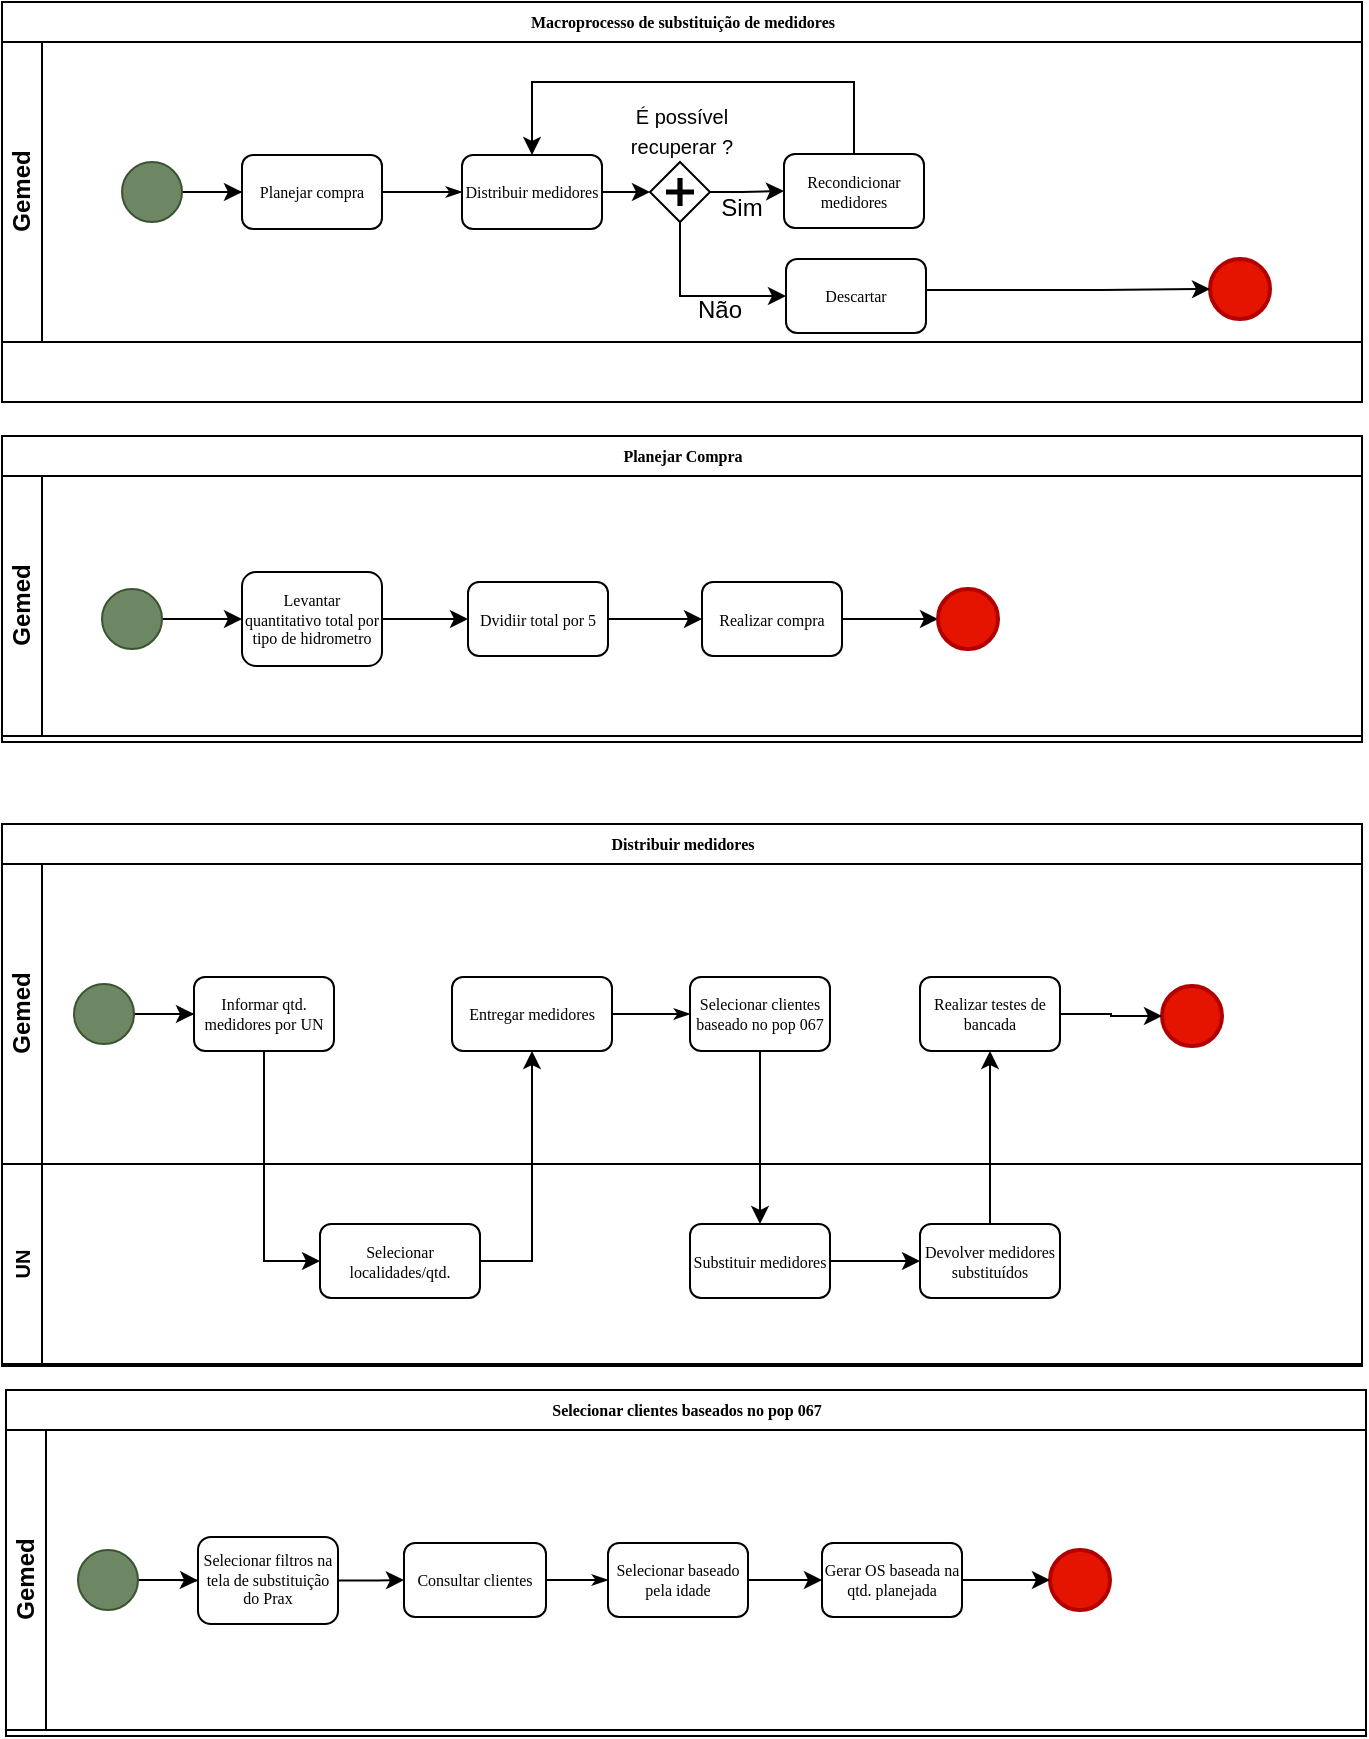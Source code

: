 <mxfile version="21.0.2" type="github" pages="3">
  <diagram name="AS IS" id="c7488fd3-1785-93aa-aadb-54a6760d102a">
    <mxGraphModel dx="956" dy="503" grid="1" gridSize="10" guides="1" tooltips="1" connect="1" arrows="1" fold="1" page="1" pageScale="1" pageWidth="1100" pageHeight="850" background="none" math="0" shadow="0">
      <root>
        <mxCell id="0" />
        <mxCell id="1" parent="0" />
        <mxCell id="2b4e8129b02d487f-1" value="Macroprocesso de substituição de medidores" style="swimlane;html=1;childLayout=stackLayout;horizontal=1;startSize=20;horizontalStack=0;rounded=0;shadow=0;labelBackgroundColor=none;strokeWidth=1;fontFamily=Verdana;fontSize=8;align=center;" parent="1" vertex="1">
          <mxGeometry x="180" y="70" width="680" height="200" as="geometry" />
        </mxCell>
        <mxCell id="2b4e8129b02d487f-2" value="Gemed" style="swimlane;html=1;startSize=20;horizontal=0;" parent="2b4e8129b02d487f-1" vertex="1">
          <mxGeometry y="20" width="680" height="150" as="geometry">
            <mxRectangle y="20" width="680" height="30" as="alternateBounds" />
          </mxGeometry>
        </mxCell>
        <mxCell id="2b4e8129b02d487f-18" style="edgeStyle=orthogonalEdgeStyle;rounded=0;html=1;labelBackgroundColor=none;startArrow=none;startFill=0;startSize=5;endArrow=classicThin;endFill=1;endSize=5;jettySize=auto;orthogonalLoop=1;strokeWidth=1;fontFamily=Verdana;fontSize=8" parent="2b4e8129b02d487f-2" source="2b4e8129b02d487f-5" target="2b4e8129b02d487f-6" edge="1">
          <mxGeometry relative="1" as="geometry" />
        </mxCell>
        <mxCell id="I3D60cO1Wd3O6cVHsPJO-1" value="" style="edgeStyle=orthogonalEdgeStyle;rounded=0;orthogonalLoop=1;jettySize=auto;html=1;" parent="2b4e8129b02d487f-2" source="2b4e8129b02d487f-5" target="2b4e8129b02d487f-6" edge="1">
          <mxGeometry relative="1" as="geometry" />
        </mxCell>
        <mxCell id="2b4e8129b02d487f-5" value="" style="ellipse;whiteSpace=wrap;html=1;rounded=0;shadow=0;labelBackgroundColor=none;strokeWidth=1;fontFamily=Verdana;fontSize=8;align=center;fillColor=#6d8764;fontColor=#ffffff;strokeColor=#3A5431;" parent="2b4e8129b02d487f-2" vertex="1">
          <mxGeometry x="60" y="60" width="30" height="30" as="geometry" />
        </mxCell>
        <mxCell id="2b4e8129b02d487f-6" value="Planejar compra" style="rounded=1;whiteSpace=wrap;html=1;shadow=0;labelBackgroundColor=none;strokeWidth=1;fontFamily=Verdana;fontSize=8;align=center;" parent="2b4e8129b02d487f-2" vertex="1">
          <mxGeometry x="120" y="56.5" width="70" height="37" as="geometry" />
        </mxCell>
        <mxCell id="I3D60cO1Wd3O6cVHsPJO-70" style="edgeStyle=orthogonalEdgeStyle;rounded=0;orthogonalLoop=1;jettySize=auto;html=1;entryX=0;entryY=0.5;entryDx=0;entryDy=0;fontSize=10;" parent="2b4e8129b02d487f-2" target="I3D60cO1Wd3O6cVHsPJO-5" edge="1">
          <mxGeometry relative="1" as="geometry">
            <mxPoint x="293.0" y="75" as="sourcePoint" />
            <mxPoint x="339" y="75" as="targetPoint" />
          </mxGeometry>
        </mxCell>
        <mxCell id="2b4e8129b02d487f-7" value="Distribuir medidores" style="rounded=1;whiteSpace=wrap;html=1;shadow=0;labelBackgroundColor=none;strokeWidth=1;fontFamily=Verdana;fontSize=8;align=center;" parent="2b4e8129b02d487f-2" vertex="1">
          <mxGeometry x="230" y="56.5" width="70" height="37" as="geometry" />
        </mxCell>
        <object label="" id="I3D60cO1Wd3O6cVHsPJO-12">
          <mxCell style="edgeStyle=orthogonalEdgeStyle;rounded=0;orthogonalLoop=1;jettySize=auto;html=1;entryX=0;entryY=0.5;entryDx=0;entryDy=0;exitX=1;exitY=0.5;exitDx=0;exitDy=0;" parent="2b4e8129b02d487f-2" source="I3D60cO1Wd3O6cVHsPJO-5" target="I3D60cO1Wd3O6cVHsPJO-4" edge="1">
            <mxGeometry relative="1" as="geometry">
              <mxPoint x="429.0" y="60" as="sourcePoint" />
              <mxPoint x="363.62" y="56.5" as="targetPoint" />
              <Array as="points">
                <mxPoint x="370" y="75" />
              </Array>
            </mxGeometry>
          </mxCell>
        </object>
        <mxCell id="2b4e8129b02d487f-11" value="" style="ellipse;whiteSpace=wrap;html=1;rounded=0;shadow=0;labelBackgroundColor=none;strokeWidth=2;fontFamily=Verdana;fontSize=8;align=center;fillColor=#e51400;fontColor=#ffffff;strokeColor=#B20000;" parent="2b4e8129b02d487f-2" vertex="1">
          <mxGeometry x="604" y="108.5" width="30" height="30" as="geometry" />
        </mxCell>
        <mxCell id="2b4e8129b02d487f-24" style="edgeStyle=orthogonalEdgeStyle;rounded=0;html=1;labelBackgroundColor=none;startArrow=none;startFill=0;startSize=5;endArrow=classicThin;endFill=1;endSize=5;jettySize=auto;orthogonalLoop=1;strokeWidth=1;fontFamily=Verdana;fontSize=8;entryX=0;entryY=0.5;entryDx=0;entryDy=0;" parent="2b4e8129b02d487f-2" source="2b4e8129b02d487f-6" target="2b4e8129b02d487f-7" edge="1">
          <mxGeometry relative="1" as="geometry" />
        </mxCell>
        <mxCell id="I3D60cO1Wd3O6cVHsPJO-72" style="edgeStyle=orthogonalEdgeStyle;rounded=0;orthogonalLoop=1;jettySize=auto;html=1;entryX=0.5;entryY=0;entryDx=0;entryDy=0;fontSize=10;exitX=0.5;exitY=0;exitDx=0;exitDy=0;" parent="2b4e8129b02d487f-2" source="I3D60cO1Wd3O6cVHsPJO-4" target="2b4e8129b02d487f-7" edge="1">
          <mxGeometry relative="1" as="geometry">
            <Array as="points">
              <mxPoint x="426" y="20" />
              <mxPoint x="265" y="20" />
            </Array>
          </mxGeometry>
        </mxCell>
        <mxCell id="I3D60cO1Wd3O6cVHsPJO-4" value="Recondicionar medidores" style="rounded=1;whiteSpace=wrap;html=1;shadow=0;labelBackgroundColor=none;strokeWidth=1;fontFamily=Verdana;fontSize=8;align=center;" parent="2b4e8129b02d487f-2" vertex="1">
          <mxGeometry x="391" y="56" width="70" height="37" as="geometry" />
        </mxCell>
        <mxCell id="I3D60cO1Wd3O6cVHsPJO-5" value="" style="shape=mxgraph.bpmn.shape;html=1;verticalLabelPosition=bottom;labelBackgroundColor=#ffffff;verticalAlign=top;perimeter=rhombusPerimeter;background=gateway;outline=none;symbol=parallelGw;rounded=1;shadow=0;strokeWidth=1;fontFamily=Verdana;fontSize=8;align=center;" parent="2b4e8129b02d487f-2" vertex="1">
          <mxGeometry x="324" y="60" width="30" height="30" as="geometry" />
        </mxCell>
        <mxCell id="I3D60cO1Wd3O6cVHsPJO-13" value="Sim" style="text;html=1;strokeColor=none;fillColor=none;align=center;verticalAlign=middle;whiteSpace=wrap;rounded=0;" parent="2b4e8129b02d487f-2" vertex="1">
          <mxGeometry x="340" y="73" width="60" height="20" as="geometry" />
        </mxCell>
        <mxCell id="I3D60cO1Wd3O6cVHsPJO-15" value="&lt;font style=&quot;font-size: 10px;&quot;&gt;É possível recuperar ?&lt;/font&gt;" style="text;html=1;strokeColor=none;fillColor=none;align=center;verticalAlign=middle;whiteSpace=wrap;rounded=0;imageAlign=center;" parent="2b4e8129b02d487f-2" vertex="1">
          <mxGeometry x="300" y="29" width="80" height="29" as="geometry" />
        </mxCell>
        <mxCell id="I3D60cO1Wd3O6cVHsPJO-14" value="Não" style="text;html=1;strokeColor=none;fillColor=none;align=center;verticalAlign=middle;whiteSpace=wrap;rounded=0;" parent="2b4e8129b02d487f-2" vertex="1">
          <mxGeometry x="329" y="124" width="60" height="20" as="geometry" />
        </mxCell>
        <mxCell id="I3D60cO1Wd3O6cVHsPJO-11" style="edgeStyle=orthogonalEdgeStyle;rounded=0;orthogonalLoop=1;jettySize=auto;html=1;exitX=1;exitY=0.5;exitDx=0;exitDy=0;entryX=0;entryY=0.5;entryDx=0;entryDy=0;" parent="1" source="I3D60cO1Wd3O6cVHsPJO-6" target="2b4e8129b02d487f-11" edge="1">
          <mxGeometry relative="1" as="geometry">
            <mxPoint x="721" y="212.034" as="sourcePoint" />
            <mxPoint x="740" y="217" as="targetPoint" />
            <Array as="points">
              <mxPoint x="642" y="214" />
              <mxPoint x="730" y="214" />
            </Array>
          </mxGeometry>
        </mxCell>
        <mxCell id="I3D60cO1Wd3O6cVHsPJO-6" value="Descartar" style="rounded=1;whiteSpace=wrap;html=1;shadow=0;labelBackgroundColor=none;strokeWidth=1;fontFamily=Verdana;fontSize=8;align=center;" parent="1" vertex="1">
          <mxGeometry x="572" y="198.5" width="70" height="37" as="geometry" />
        </mxCell>
        <mxCell id="I3D60cO1Wd3O6cVHsPJO-10" style="edgeStyle=orthogonalEdgeStyle;rounded=0;orthogonalLoop=1;jettySize=auto;html=1;exitX=0.5;exitY=1;exitDx=0;exitDy=0;entryX=0;entryY=0.5;entryDx=0;entryDy=0;" parent="1" source="I3D60cO1Wd3O6cVHsPJO-5" target="I3D60cO1Wd3O6cVHsPJO-6" edge="1">
          <mxGeometry relative="1" as="geometry">
            <mxPoint x="670" y="165" as="targetPoint" />
            <Array as="points">
              <mxPoint x="519" y="217" />
            </Array>
          </mxGeometry>
        </mxCell>
        <mxCell id="I3D60cO1Wd3O6cVHsPJO-16" value="Planejar Compra" style="swimlane;html=1;childLayout=stackLayout;horizontal=1;startSize=20;horizontalStack=0;rounded=0;shadow=0;labelBackgroundColor=none;strokeWidth=1;fontFamily=Verdana;fontSize=8;align=center;" parent="1" vertex="1">
          <mxGeometry x="180" y="287" width="680" height="153" as="geometry">
            <mxRectangle x="180" y="287" width="120" height="20" as="alternateBounds" />
          </mxGeometry>
        </mxCell>
        <mxCell id="I3D60cO1Wd3O6cVHsPJO-17" value="Gemed" style="swimlane;html=1;startSize=20;horizontal=0;" parent="I3D60cO1Wd3O6cVHsPJO-16" vertex="1">
          <mxGeometry y="20" width="680" height="130" as="geometry">
            <mxRectangle y="20" width="680" height="30" as="alternateBounds" />
          </mxGeometry>
        </mxCell>
        <mxCell id="vjkhycGocfXqffDEfwFu-1" value="Levantar quantitativo total por tipo de hidrometro" style="rounded=1;whiteSpace=wrap;html=1;shadow=0;labelBackgroundColor=none;strokeWidth=1;fontFamily=Verdana;fontSize=8;align=center;" parent="I3D60cO1Wd3O6cVHsPJO-17" vertex="1">
          <mxGeometry x="120" y="48" width="70" height="47" as="geometry" />
        </mxCell>
        <mxCell id="vjkhycGocfXqffDEfwFu-26" style="edgeStyle=orthogonalEdgeStyle;rounded=0;orthogonalLoop=1;jettySize=auto;html=1;entryX=0;entryY=0.5;entryDx=0;entryDy=0;" parent="I3D60cO1Wd3O6cVHsPJO-17" source="I3D60cO1Wd3O6cVHsPJO-32" target="vjkhycGocfXqffDEfwFu-25" edge="1">
          <mxGeometry relative="1" as="geometry" />
        </mxCell>
        <mxCell id="I3D60cO1Wd3O6cVHsPJO-32" value="Realizar compra" style="rounded=1;whiteSpace=wrap;html=1;shadow=0;labelBackgroundColor=none;strokeWidth=1;fontFamily=Verdana;fontSize=8;align=center;" parent="I3D60cO1Wd3O6cVHsPJO-17" vertex="1">
          <mxGeometry x="350" y="53" width="70" height="37" as="geometry" />
        </mxCell>
        <mxCell id="vjkhycGocfXqffDEfwFu-25" value="" style="ellipse;whiteSpace=wrap;html=1;rounded=0;shadow=0;labelBackgroundColor=none;strokeWidth=2;fontFamily=Verdana;fontSize=8;align=center;fillColor=#e51400;fontColor=#ffffff;strokeColor=#B20000;" parent="I3D60cO1Wd3O6cVHsPJO-17" vertex="1">
          <mxGeometry x="468" y="56.5" width="30" height="30" as="geometry" />
        </mxCell>
        <mxCell id="vjkhycGocfXqffDEfwFu-30" value="" style="edgeStyle=orthogonalEdgeStyle;rounded=0;orthogonalLoop=1;jettySize=auto;html=1;" parent="I3D60cO1Wd3O6cVHsPJO-17" source="vjkhycGocfXqffDEfwFu-28" target="vjkhycGocfXqffDEfwFu-1" edge="1">
          <mxGeometry relative="1" as="geometry" />
        </mxCell>
        <mxCell id="vjkhycGocfXqffDEfwFu-28" value="" style="ellipse;whiteSpace=wrap;html=1;rounded=0;shadow=0;labelBackgroundColor=none;strokeWidth=1;fontFamily=Verdana;fontSize=8;align=center;fillColor=#6d8764;fontColor=#ffffff;strokeColor=#3A5431;" parent="I3D60cO1Wd3O6cVHsPJO-17" vertex="1">
          <mxGeometry x="50" y="56.5" width="30" height="30" as="geometry" />
        </mxCell>
        <mxCell id="I3D60cO1Wd3O6cVHsPJO-36" value="Distribuir medidores" style="swimlane;html=1;childLayout=stackLayout;horizontal=1;startSize=20;horizontalStack=0;rounded=0;shadow=0;labelBackgroundColor=none;strokeWidth=1;fontFamily=Verdana;fontSize=8;align=center;" parent="1" vertex="1">
          <mxGeometry x="180" y="481" width="680" height="271" as="geometry" />
        </mxCell>
        <mxCell id="I3D60cO1Wd3O6cVHsPJO-37" value="Gemed" style="swimlane;html=1;startSize=20;horizontal=0;" parent="I3D60cO1Wd3O6cVHsPJO-36" vertex="1">
          <mxGeometry y="20" width="680" height="150" as="geometry">
            <mxRectangle y="20" width="680" height="30" as="alternateBounds" />
          </mxGeometry>
        </mxCell>
        <mxCell id="I3D60cO1Wd3O6cVHsPJO-38" style="edgeStyle=orthogonalEdgeStyle;rounded=0;html=1;labelBackgroundColor=none;startArrow=none;startFill=0;startSize=5;endArrow=classicThin;endFill=1;endSize=5;jettySize=auto;orthogonalLoop=1;strokeWidth=1;fontFamily=Verdana;fontSize=8" parent="I3D60cO1Wd3O6cVHsPJO-37" source="I3D60cO1Wd3O6cVHsPJO-40" target="I3D60cO1Wd3O6cVHsPJO-41" edge="1">
          <mxGeometry relative="1" as="geometry" />
        </mxCell>
        <mxCell id="I3D60cO1Wd3O6cVHsPJO-39" value="" style="edgeStyle=orthogonalEdgeStyle;rounded=0;orthogonalLoop=1;jettySize=auto;html=1;" parent="I3D60cO1Wd3O6cVHsPJO-37" source="I3D60cO1Wd3O6cVHsPJO-40" target="I3D60cO1Wd3O6cVHsPJO-41" edge="1">
          <mxGeometry relative="1" as="geometry" />
        </mxCell>
        <mxCell id="I3D60cO1Wd3O6cVHsPJO-40" value="" style="ellipse;whiteSpace=wrap;html=1;rounded=0;shadow=0;labelBackgroundColor=none;strokeWidth=1;fontFamily=Verdana;fontSize=8;align=center;fillColor=#6d8764;fontColor=#ffffff;strokeColor=#3A5431;" parent="I3D60cO1Wd3O6cVHsPJO-37" vertex="1">
          <mxGeometry x="36" y="60" width="30" height="30" as="geometry" />
        </mxCell>
        <mxCell id="I3D60cO1Wd3O6cVHsPJO-41" value="Informar qtd. medidores por UN" style="rounded=1;whiteSpace=wrap;html=1;shadow=0;labelBackgroundColor=none;strokeWidth=1;fontFamily=Verdana;fontSize=8;align=center;" parent="I3D60cO1Wd3O6cVHsPJO-37" vertex="1">
          <mxGeometry x="96" y="56.5" width="70" height="37" as="geometry" />
        </mxCell>
        <mxCell id="I3D60cO1Wd3O6cVHsPJO-42" value="Entregar medidores" style="rounded=1;whiteSpace=wrap;html=1;shadow=0;labelBackgroundColor=none;strokeWidth=1;fontFamily=Verdana;fontSize=8;align=center;" parent="I3D60cO1Wd3O6cVHsPJO-37" vertex="1">
          <mxGeometry x="225" y="56.5" width="80" height="37" as="geometry" />
        </mxCell>
        <mxCell id="I3D60cO1Wd3O6cVHsPJO-44" value="" style="ellipse;whiteSpace=wrap;html=1;rounded=0;shadow=0;labelBackgroundColor=none;strokeWidth=2;fontFamily=Verdana;fontSize=8;align=center;fillColor=#e51400;fontColor=#ffffff;strokeColor=#B20000;" parent="I3D60cO1Wd3O6cVHsPJO-37" vertex="1">
          <mxGeometry x="580" y="61" width="30" height="30" as="geometry" />
        </mxCell>
        <mxCell id="I3D60cO1Wd3O6cVHsPJO-46" style="edgeStyle=orthogonalEdgeStyle;rounded=0;html=1;labelBackgroundColor=none;startArrow=none;startFill=0;startSize=5;endArrow=classicThin;endFill=1;endSize=5;jettySize=auto;orthogonalLoop=1;strokeWidth=1;fontFamily=Verdana;fontSize=8" parent="I3D60cO1Wd3O6cVHsPJO-37" source="I3D60cO1Wd3O6cVHsPJO-42" target="I3D60cO1Wd3O6cVHsPJO-48" edge="1">
          <mxGeometry relative="1" as="geometry">
            <mxPoint x="320" y="70" as="targetPoint" />
          </mxGeometry>
        </mxCell>
        <mxCell id="I3D60cO1Wd3O6cVHsPJO-48" value="Selecionar clientes baseado no pop 067" style="rounded=1;whiteSpace=wrap;html=1;shadow=0;labelBackgroundColor=none;strokeWidth=1;fontFamily=Verdana;fontSize=8;align=center;" parent="I3D60cO1Wd3O6cVHsPJO-37" vertex="1">
          <mxGeometry x="344" y="56.5" width="70" height="37" as="geometry" />
        </mxCell>
        <mxCell id="I3D60cO1Wd3O6cVHsPJO-73" style="edgeStyle=orthogonalEdgeStyle;rounded=0;orthogonalLoop=1;jettySize=auto;html=1;fontSize=10;entryX=0;entryY=0.5;entryDx=0;entryDy=0;" parent="I3D60cO1Wd3O6cVHsPJO-37" source="I3D60cO1Wd3O6cVHsPJO-68" target="I3D60cO1Wd3O6cVHsPJO-44" edge="1">
          <mxGeometry relative="1" as="geometry">
            <mxPoint x="600" y="77" as="targetPoint" />
          </mxGeometry>
        </mxCell>
        <mxCell id="I3D60cO1Wd3O6cVHsPJO-68" value="Realizar testes de bancada" style="rounded=1;whiteSpace=wrap;html=1;shadow=0;labelBackgroundColor=none;strokeWidth=1;fontFamily=Verdana;fontSize=8;align=center;" parent="I3D60cO1Wd3O6cVHsPJO-37" vertex="1">
          <mxGeometry x="459" y="56.5" width="70" height="37" as="geometry" />
        </mxCell>
        <mxCell id="I3D60cO1Wd3O6cVHsPJO-60" value="UN" style="swimlane;horizontal=0;whiteSpace=wrap;html=1;fontSize=10;startSize=20;" parent="I3D60cO1Wd3O6cVHsPJO-36" vertex="1">
          <mxGeometry y="170" width="680" height="100" as="geometry" />
        </mxCell>
        <mxCell id="I3D60cO1Wd3O6cVHsPJO-56" value="Selecionar localidades/qtd." style="rounded=1;whiteSpace=wrap;html=1;shadow=0;labelBackgroundColor=none;strokeWidth=1;fontFamily=Verdana;fontSize=8;align=center;" parent="I3D60cO1Wd3O6cVHsPJO-60" vertex="1">
          <mxGeometry x="159" y="30" width="80" height="37" as="geometry" />
        </mxCell>
        <mxCell id="I3D60cO1Wd3O6cVHsPJO-52" value="Substituir medidores" style="rounded=1;whiteSpace=wrap;html=1;shadow=0;labelBackgroundColor=none;strokeWidth=1;fontFamily=Verdana;fontSize=8;align=center;" parent="I3D60cO1Wd3O6cVHsPJO-60" vertex="1">
          <mxGeometry x="344" y="30" width="70" height="37" as="geometry" />
        </mxCell>
        <mxCell id="I3D60cO1Wd3O6cVHsPJO-58" style="edgeStyle=orthogonalEdgeStyle;rounded=0;orthogonalLoop=1;jettySize=auto;html=1;entryX=0;entryY=0.5;entryDx=0;entryDy=0;fontSize=10;exitX=0.5;exitY=1;exitDx=0;exitDy=0;" parent="I3D60cO1Wd3O6cVHsPJO-36" source="I3D60cO1Wd3O6cVHsPJO-41" target="I3D60cO1Wd3O6cVHsPJO-56" edge="1">
          <mxGeometry relative="1" as="geometry" />
        </mxCell>
        <mxCell id="I3D60cO1Wd3O6cVHsPJO-61" style="edgeStyle=orthogonalEdgeStyle;rounded=0;orthogonalLoop=1;jettySize=auto;html=1;entryX=0.5;entryY=1;entryDx=0;entryDy=0;fontSize=10;exitX=1;exitY=0.5;exitDx=0;exitDy=0;" parent="I3D60cO1Wd3O6cVHsPJO-36" source="I3D60cO1Wd3O6cVHsPJO-56" target="I3D60cO1Wd3O6cVHsPJO-42" edge="1">
          <mxGeometry relative="1" as="geometry" />
        </mxCell>
        <mxCell id="I3D60cO1Wd3O6cVHsPJO-47" style="edgeStyle=orthogonalEdgeStyle;rounded=0;orthogonalLoop=1;jettySize=auto;html=1;entryX=0.5;entryY=0;entryDx=0;entryDy=0;" parent="I3D60cO1Wd3O6cVHsPJO-36" source="I3D60cO1Wd3O6cVHsPJO-48" target="I3D60cO1Wd3O6cVHsPJO-52" edge="1">
          <mxGeometry relative="1" as="geometry">
            <mxPoint x="385" y="200" as="targetPoint" />
          </mxGeometry>
        </mxCell>
        <mxCell id="I3D60cO1Wd3O6cVHsPJO-69" style="edgeStyle=orthogonalEdgeStyle;rounded=0;orthogonalLoop=1;jettySize=auto;html=1;entryX=0.5;entryY=1;entryDx=0;entryDy=0;fontSize=10;exitX=0.5;exitY=0;exitDx=0;exitDy=0;" parent="1" source="I3D60cO1Wd3O6cVHsPJO-62" target="I3D60cO1Wd3O6cVHsPJO-68" edge="1">
          <mxGeometry relative="1" as="geometry">
            <mxPoint x="662.034" y="682" as="sourcePoint" />
            <mxPoint x="672" y="595.5" as="targetPoint" />
          </mxGeometry>
        </mxCell>
        <mxCell id="I3D60cO1Wd3O6cVHsPJO-62" value="Devolver medidores substituídos" style="rounded=1;whiteSpace=wrap;html=1;shadow=0;labelBackgroundColor=none;strokeWidth=1;fontFamily=Verdana;fontSize=8;align=center;" parent="1" vertex="1">
          <mxGeometry x="639" y="681" width="70" height="37" as="geometry" />
        </mxCell>
        <mxCell id="I3D60cO1Wd3O6cVHsPJO-67" style="edgeStyle=orthogonalEdgeStyle;rounded=0;orthogonalLoop=1;jettySize=auto;html=1;exitX=1;exitY=0.5;exitDx=0;exitDy=0;entryX=0;entryY=0.5;entryDx=0;entryDy=0;fontSize=10;" parent="1" source="I3D60cO1Wd3O6cVHsPJO-52" target="I3D60cO1Wd3O6cVHsPJO-62" edge="1">
          <mxGeometry relative="1" as="geometry" />
        </mxCell>
        <mxCell id="I3D60cO1Wd3O6cVHsPJO-74" value="Selecionar clientes baseados no pop 067" style="swimlane;html=1;childLayout=stackLayout;horizontal=1;startSize=20;horizontalStack=0;rounded=0;shadow=0;labelBackgroundColor=none;strokeWidth=1;fontFamily=Verdana;fontSize=8;align=center;" parent="1" vertex="1">
          <mxGeometry x="182" y="764" width="680" height="173" as="geometry" />
        </mxCell>
        <mxCell id="I3D60cO1Wd3O6cVHsPJO-75" value="Gemed" style="swimlane;html=1;startSize=20;horizontal=0;" parent="I3D60cO1Wd3O6cVHsPJO-74" vertex="1">
          <mxGeometry y="20" width="680" height="150" as="geometry">
            <mxRectangle y="20" width="680" height="30" as="alternateBounds" />
          </mxGeometry>
        </mxCell>
        <mxCell id="I3D60cO1Wd3O6cVHsPJO-76" style="edgeStyle=orthogonalEdgeStyle;rounded=0;html=1;labelBackgroundColor=none;startArrow=none;startFill=0;startSize=5;endArrow=classicThin;endFill=1;endSize=5;jettySize=auto;orthogonalLoop=1;strokeWidth=1;fontFamily=Verdana;fontSize=8" parent="I3D60cO1Wd3O6cVHsPJO-75" source="I3D60cO1Wd3O6cVHsPJO-78" target="I3D60cO1Wd3O6cVHsPJO-79" edge="1">
          <mxGeometry relative="1" as="geometry" />
        </mxCell>
        <mxCell id="I3D60cO1Wd3O6cVHsPJO-77" value="" style="edgeStyle=orthogonalEdgeStyle;rounded=0;orthogonalLoop=1;jettySize=auto;html=1;" parent="I3D60cO1Wd3O6cVHsPJO-75" source="I3D60cO1Wd3O6cVHsPJO-78" target="I3D60cO1Wd3O6cVHsPJO-79" edge="1">
          <mxGeometry relative="1" as="geometry" />
        </mxCell>
        <mxCell id="I3D60cO1Wd3O6cVHsPJO-78" value="" style="ellipse;whiteSpace=wrap;html=1;rounded=0;shadow=0;labelBackgroundColor=none;strokeWidth=1;fontFamily=Verdana;fontSize=8;align=center;fillColor=#6d8764;fontColor=#ffffff;strokeColor=#3A5431;" parent="I3D60cO1Wd3O6cVHsPJO-75" vertex="1">
          <mxGeometry x="36" y="60" width="30" height="30" as="geometry" />
        </mxCell>
        <mxCell id="vjkhycGocfXqffDEfwFu-34" value="" style="edgeStyle=orthogonalEdgeStyle;rounded=0;orthogonalLoop=1;jettySize=auto;html=1;" parent="I3D60cO1Wd3O6cVHsPJO-75" source="I3D60cO1Wd3O6cVHsPJO-79" target="I3D60cO1Wd3O6cVHsPJO-80" edge="1">
          <mxGeometry relative="1" as="geometry" />
        </mxCell>
        <mxCell id="I3D60cO1Wd3O6cVHsPJO-79" value="Selecionar filtros na tela de substituição do Prax" style="rounded=1;whiteSpace=wrap;html=1;shadow=0;labelBackgroundColor=none;strokeWidth=1;fontFamily=Verdana;fontSize=8;align=center;" parent="I3D60cO1Wd3O6cVHsPJO-75" vertex="1">
          <mxGeometry x="96" y="53.5" width="70" height="43.5" as="geometry" />
        </mxCell>
        <mxCell id="I3D60cO1Wd3O6cVHsPJO-80" value="Consultar clientes " style="rounded=1;whiteSpace=wrap;html=1;shadow=0;labelBackgroundColor=none;strokeWidth=1;fontFamily=Verdana;fontSize=8;align=center;" parent="I3D60cO1Wd3O6cVHsPJO-75" vertex="1">
          <mxGeometry x="199" y="56.5" width="71" height="37" as="geometry" />
        </mxCell>
        <mxCell id="I3D60cO1Wd3O6cVHsPJO-81" value="" style="ellipse;whiteSpace=wrap;html=1;rounded=0;shadow=0;labelBackgroundColor=none;strokeWidth=2;fontFamily=Verdana;fontSize=8;align=center;fillColor=#e51400;fontColor=#ffffff;strokeColor=#B20000;" parent="I3D60cO1Wd3O6cVHsPJO-75" vertex="1">
          <mxGeometry x="522" y="60" width="30" height="30" as="geometry" />
        </mxCell>
        <mxCell id="I3D60cO1Wd3O6cVHsPJO-82" style="edgeStyle=orthogonalEdgeStyle;rounded=0;html=1;labelBackgroundColor=none;startArrow=none;startFill=0;startSize=5;endArrow=classicThin;endFill=1;endSize=5;jettySize=auto;orthogonalLoop=1;strokeWidth=1;fontFamily=Verdana;fontSize=8" parent="I3D60cO1Wd3O6cVHsPJO-75" source="I3D60cO1Wd3O6cVHsPJO-80" target="I3D60cO1Wd3O6cVHsPJO-83" edge="1">
          <mxGeometry relative="1" as="geometry">
            <mxPoint x="320" y="70" as="targetPoint" />
          </mxGeometry>
        </mxCell>
        <mxCell id="I3D60cO1Wd3O6cVHsPJO-95" style="edgeStyle=orthogonalEdgeStyle;rounded=0;orthogonalLoop=1;jettySize=auto;html=1;fontSize=10;" parent="I3D60cO1Wd3O6cVHsPJO-75" source="I3D60cO1Wd3O6cVHsPJO-83" target="I3D60cO1Wd3O6cVHsPJO-85" edge="1">
          <mxGeometry relative="1" as="geometry" />
        </mxCell>
        <mxCell id="I3D60cO1Wd3O6cVHsPJO-83" value="Selecionar baseado pela idade" style="rounded=1;whiteSpace=wrap;html=1;shadow=0;labelBackgroundColor=none;strokeWidth=1;fontFamily=Verdana;fontSize=8;align=center;" parent="I3D60cO1Wd3O6cVHsPJO-75" vertex="1">
          <mxGeometry x="301" y="56.5" width="70" height="37" as="geometry" />
        </mxCell>
        <mxCell id="I3D60cO1Wd3O6cVHsPJO-84" style="edgeStyle=orthogonalEdgeStyle;rounded=0;orthogonalLoop=1;jettySize=auto;html=1;fontSize=10;entryX=0;entryY=0.5;entryDx=0;entryDy=0;" parent="I3D60cO1Wd3O6cVHsPJO-75" source="I3D60cO1Wd3O6cVHsPJO-85" target="I3D60cO1Wd3O6cVHsPJO-81" edge="1">
          <mxGeometry relative="1" as="geometry">
            <mxPoint x="600" y="77" as="targetPoint" />
          </mxGeometry>
        </mxCell>
        <mxCell id="I3D60cO1Wd3O6cVHsPJO-85" value="Gerar OS baseada na qtd. planejada" style="rounded=1;whiteSpace=wrap;html=1;shadow=0;labelBackgroundColor=none;strokeWidth=1;fontFamily=Verdana;fontSize=8;align=center;" parent="I3D60cO1Wd3O6cVHsPJO-75" vertex="1">
          <mxGeometry x="408" y="56.5" width="70" height="37" as="geometry" />
        </mxCell>
        <mxCell id="vjkhycGocfXqffDEfwFu-33" value="" style="edgeStyle=orthogonalEdgeStyle;rounded=0;orthogonalLoop=1;jettySize=auto;html=1;" parent="1" source="vjkhycGocfXqffDEfwFu-19" target="I3D60cO1Wd3O6cVHsPJO-32" edge="1">
          <mxGeometry relative="1" as="geometry" />
        </mxCell>
        <mxCell id="vjkhycGocfXqffDEfwFu-19" value="Dvidiir total por 5" style="rounded=1;whiteSpace=wrap;html=1;shadow=0;labelBackgroundColor=none;strokeWidth=1;fontFamily=Verdana;fontSize=8;align=center;" parent="1" vertex="1">
          <mxGeometry x="413" y="360" width="70" height="37" as="geometry" />
        </mxCell>
        <mxCell id="vjkhycGocfXqffDEfwFu-23" style="edgeStyle=orthogonalEdgeStyle;rounded=0;orthogonalLoop=1;jettySize=auto;html=1;" parent="1" source="vjkhycGocfXqffDEfwFu-1" target="vjkhycGocfXqffDEfwFu-19" edge="1">
          <mxGeometry relative="1" as="geometry" />
        </mxCell>
      </root>
    </mxGraphModel>
  </diagram>
  <diagram id="IhILbxjatICdThepEMBQ" name="Variaveis">
    <mxGraphModel dx="1434" dy="754" grid="1" gridSize="10" guides="1" tooltips="1" connect="1" arrows="1" fold="1" page="1" pageScale="1" pageWidth="827" pageHeight="1169" math="0" shadow="0">
      <root>
        <mxCell id="0" />
        <mxCell id="1" parent="0" />
        <mxCell id="FDosXykALLRxF3Eo5EBW-10" style="edgeStyle=orthogonalEdgeStyle;rounded=0;orthogonalLoop=1;jettySize=auto;html=1;entryX=0;entryY=0.5;entryDx=0;entryDy=0;fontSize=10;" parent="1" source="FDosXykALLRxF3Eo5EBW-1" target="FDosXykALLRxF3Eo5EBW-5" edge="1">
          <mxGeometry relative="1" as="geometry" />
        </mxCell>
        <mxCell id="FDosXykALLRxF3Eo5EBW-11" style="edgeStyle=orthogonalEdgeStyle;rounded=0;orthogonalLoop=1;jettySize=auto;html=1;exitX=0.667;exitY=-0.033;exitDx=0;exitDy=0;entryX=0.25;entryY=1;entryDx=0;entryDy=0;fontSize=10;exitPerimeter=0;" parent="1" source="FDosXykALLRxF3Eo5EBW-1" target="FDosXykALLRxF3Eo5EBW-8" edge="1">
          <mxGeometry relative="1" as="geometry" />
        </mxCell>
        <mxCell id="FDosXykALLRxF3Eo5EBW-12" style="edgeStyle=orthogonalEdgeStyle;rounded=0;orthogonalLoop=1;jettySize=auto;html=1;exitX=0.456;exitY=0.017;exitDx=0;exitDy=0;fontSize=10;exitPerimeter=0;" parent="1" source="FDosXykALLRxF3Eo5EBW-1" target="FDosXykALLRxF3Eo5EBW-3" edge="1">
          <mxGeometry relative="1" as="geometry">
            <Array as="points">
              <mxPoint x="409" y="170" />
              <mxPoint x="410" y="170" />
            </Array>
          </mxGeometry>
        </mxCell>
        <mxCell id="FDosXykALLRxF3Eo5EBW-13" style="edgeStyle=orthogonalEdgeStyle;rounded=0;orthogonalLoop=1;jettySize=auto;html=1;exitX=0.25;exitY=0;exitDx=0;exitDy=0;fontSize=10;" parent="1" source="FDosXykALLRxF3Eo5EBW-1" target="FDosXykALLRxF3Eo5EBW-9" edge="1">
          <mxGeometry relative="1" as="geometry">
            <Array as="points">
              <mxPoint x="380" y="135" />
              <mxPoint x="295" y="135" />
            </Array>
          </mxGeometry>
        </mxCell>
        <mxCell id="FDosXykALLRxF3Eo5EBW-14" style="edgeStyle=orthogonalEdgeStyle;rounded=0;orthogonalLoop=1;jettySize=auto;html=1;exitX=0;exitY=0.25;exitDx=0;exitDy=0;fontSize=10;entryX=1;entryY=0.5;entryDx=0;entryDy=0;" parent="1" source="FDosXykALLRxF3Eo5EBW-1" target="zm_WBuuer3XmYERxZB_Y-8" edge="1">
          <mxGeometry relative="1" as="geometry">
            <mxPoint x="280" y="175" as="targetPoint" />
          </mxGeometry>
        </mxCell>
        <mxCell id="FDosXykALLRxF3Eo5EBW-15" style="edgeStyle=orthogonalEdgeStyle;rounded=0;orthogonalLoop=1;jettySize=auto;html=1;exitX=0.146;exitY=1.03;exitDx=0;exitDy=0;fontSize=10;exitPerimeter=0;" parent="1" source="FDosXykALLRxF3Eo5EBW-1" target="FDosXykALLRxF3Eo5EBW-6" edge="1">
          <mxGeometry relative="1" as="geometry" />
        </mxCell>
        <mxCell id="FDosXykALLRxF3Eo5EBW-16" style="edgeStyle=orthogonalEdgeStyle;rounded=0;orthogonalLoop=1;jettySize=auto;html=1;exitX=0.5;exitY=1;exitDx=0;exitDy=0;fontSize=10;" parent="1" source="FDosXykALLRxF3Eo5EBW-1" target="FDosXykALLRxF3Eo5EBW-7" edge="1">
          <mxGeometry relative="1" as="geometry" />
        </mxCell>
        <mxCell id="FDosXykALLRxF3Eo5EBW-18" style="edgeStyle=orthogonalEdgeStyle;rounded=0;orthogonalLoop=1;jettySize=auto;html=1;fontSize=10;exitX=0.75;exitY=1;exitDx=0;exitDy=0;" parent="1" source="FDosXykALLRxF3Eo5EBW-1" target="FDosXykALLRxF3Eo5EBW-17" edge="1">
          <mxGeometry relative="1" as="geometry">
            <mxPoint x="450" y="300" as="sourcePoint" />
            <Array as="points">
              <mxPoint x="448" y="300" />
              <mxPoint x="500" y="300" />
            </Array>
          </mxGeometry>
        </mxCell>
        <mxCell id="zm_WBuuer3XmYERxZB_Y-7" style="edgeStyle=orthogonalEdgeStyle;rounded=0;orthogonalLoop=1;jettySize=auto;html=1;entryX=0;entryY=0.5;entryDx=0;entryDy=0;exitX=1;exitY=0.25;exitDx=0;exitDy=0;" parent="1" source="FDosXykALLRxF3Eo5EBW-1" target="zm_WBuuer3XmYERxZB_Y-3" edge="1">
          <mxGeometry relative="1" as="geometry" />
        </mxCell>
        <mxCell id="zm_WBuuer3XmYERxZB_Y-10" style="edgeStyle=orthogonalEdgeStyle;rounded=0;orthogonalLoop=1;jettySize=auto;html=1;exitX=0.008;exitY=0.58;exitDx=0;exitDy=0;entryX=1;entryY=0.5;entryDx=0;entryDy=0;exitPerimeter=0;" parent="1" source="FDosXykALLRxF3Eo5EBW-1" target="zm_WBuuer3XmYERxZB_Y-2" edge="1">
          <mxGeometry relative="1" as="geometry" />
        </mxCell>
        <mxCell id="zm_WBuuer3XmYERxZB_Y-11" style="edgeStyle=orthogonalEdgeStyle;rounded=0;orthogonalLoop=1;jettySize=auto;html=1;exitX=0;exitY=0.75;exitDx=0;exitDy=0;entryX=1;entryY=0.5;entryDx=0;entryDy=0;" parent="1" source="FDosXykALLRxF3Eo5EBW-1" target="zm_WBuuer3XmYERxZB_Y-1" edge="1">
          <mxGeometry relative="1" as="geometry">
            <Array as="points">
              <mxPoint x="326" y="245" />
              <mxPoint x="326" y="278" />
            </Array>
          </mxGeometry>
        </mxCell>
        <mxCell id="zm_WBuuer3XmYERxZB_Y-13" style="edgeStyle=orthogonalEdgeStyle;rounded=0;orthogonalLoop=1;jettySize=auto;html=1;entryX=0;entryY=0.5;entryDx=0;entryDy=0;" parent="1" source="FDosXykALLRxF3Eo5EBW-1" target="zm_WBuuer3XmYERxZB_Y-4" edge="1">
          <mxGeometry relative="1" as="geometry">
            <Array as="points">
              <mxPoint x="496" y="250" />
              <mxPoint x="496" y="281" />
            </Array>
          </mxGeometry>
        </mxCell>
        <mxCell id="FDosXykALLRxF3Eo5EBW-1" value="Substituição de medidores" style="rounded=1;whiteSpace=wrap;html=1;fontSize=10;" parent="1" vertex="1">
          <mxGeometry x="350" y="170" width="130" height="100" as="geometry" />
        </mxCell>
        <mxCell id="FDosXykALLRxF3Eo5EBW-3" value="Fabricante" style="rounded=1;whiteSpace=wrap;html=1;fontSize=10;" parent="1" vertex="1">
          <mxGeometry x="367" y="60" width="86" height="40" as="geometry" />
        </mxCell>
        <mxCell id="FDosXykALLRxF3Eo5EBW-5" value="Volume medido" style="rounded=1;whiteSpace=wrap;html=1;fontSize=10;" parent="1" vertex="1">
          <mxGeometry x="516" y="190" width="94" height="60" as="geometry" />
        </mxCell>
        <mxCell id="FDosXykALLRxF3Eo5EBW-6" value="Tipo de medidor" style="rounded=1;whiteSpace=wrap;html=1;fontSize=10;" parent="1" vertex="1">
          <mxGeometry x="263" y="335" width="100" height="30" as="geometry" />
        </mxCell>
        <mxCell id="FDosXykALLRxF3Eo5EBW-7" value="Local da cidade instalado(área de risco)" style="rounded=1;whiteSpace=wrap;html=1;fontSize=10;" parent="1" vertex="1">
          <mxGeometry x="367" y="334" width="96" height="40" as="geometry" />
        </mxCell>
        <mxCell id="FDosXykALLRxF3Eo5EBW-8" value="Padrão do imóvel" style="rounded=1;whiteSpace=wrap;html=1;fontSize=10;" parent="1" vertex="1">
          <mxGeometry x="461" y="60" width="100" height="40" as="geometry" />
        </mxCell>
        <mxCell id="FDosXykALLRxF3Eo5EBW-9" value="Fraudes/Ocorrências" style="rounded=1;whiteSpace=wrap;html=1;fontSize=10;" parent="1" vertex="1">
          <mxGeometry x="235" y="60" width="120" height="40" as="geometry" />
        </mxCell>
        <mxCell id="FDosXykALLRxF3Eo5EBW-17" value="Tipo de tarifa" style="rounded=1;whiteSpace=wrap;html=1;fontSize=10;" parent="1" vertex="1">
          <mxGeometry x="473" y="334" width="84" height="26" as="geometry" />
        </mxCell>
        <mxCell id="zm_WBuuer3XmYERxZB_Y-1" value="Categoria do Imóvel" style="rounded=1;whiteSpace=wrap;html=1;fontSize=10;" parent="1" vertex="1">
          <mxGeometry x="211" y="258" width="90" height="40" as="geometry" />
        </mxCell>
        <mxCell id="zm_WBuuer3XmYERxZB_Y-2" value="Alteração de titularidade" style="rounded=1;whiteSpace=wrap;html=1;fontSize=10;" parent="1" vertex="1">
          <mxGeometry x="210" y="208" width="90" height="40" as="geometry" />
        </mxCell>
        <mxCell id="zm_WBuuer3XmYERxZB_Y-3" value="Ocorrência de abastecimento" style="rounded=1;whiteSpace=wrap;html=1;fontSize=10;" parent="1" vertex="1">
          <mxGeometry x="516" y="125" width="90" height="60" as="geometry" />
        </mxCell>
        <mxCell id="zm_WBuuer3XmYERxZB_Y-4" value="Volume total medido" style="rounded=1;whiteSpace=wrap;html=1;fontSize=10;" parent="1" vertex="1">
          <mxGeometry x="519" y="258" width="80" height="46" as="geometry" />
        </mxCell>
        <mxCell id="zm_WBuuer3XmYERxZB_Y-8" value="Vida útil" style="rounded=1;whiteSpace=wrap;html=1;fontSize=10;" parent="1" vertex="1">
          <mxGeometry x="210" y="148" width="90" height="44" as="geometry" />
        </mxCell>
      </root>
    </mxGraphModel>
  </diagram>
  <diagram id="bTRrTnN0uMvNsOaMaW_R" name="TO BE">
    <mxGraphModel dx="1434" dy="754" grid="1" gridSize="10" guides="1" tooltips="1" connect="1" arrows="1" fold="1" page="1" pageScale="1" pageWidth="827" pageHeight="1169" math="0" shadow="0">
      <root>
        <mxCell id="0" />
        <mxCell id="1" parent="0" />
        <mxCell id="3kYYL3OVHDEBsz7bONT1-1" value="Processo de planejamento de compras (TO BE)" style="swimlane;html=1;childLayout=stackLayout;horizontal=1;startSize=20;horizontalStack=0;rounded=0;shadow=0;labelBackgroundColor=none;strokeWidth=1;fontFamily=Verdana;fontSize=8;align=center;" parent="1" vertex="1">
          <mxGeometry x="21" y="167" width="660" height="117" as="geometry" />
        </mxCell>
        <mxCell id="3kYYL3OVHDEBsz7bONT1-2" value="Gemed" style="swimlane;html=1;startSize=20;horizontal=0;" parent="3kYYL3OVHDEBsz7bONT1-1" vertex="1">
          <mxGeometry y="20" width="660" height="90" as="geometry">
            <mxRectangle y="20" width="680" height="30" as="alternateBounds" />
          </mxGeometry>
        </mxCell>
        <mxCell id="zJd511x5gNu9l-3vtSon-60" value="" style="edgeStyle=orthogonalEdgeStyle;rounded=0;orthogonalLoop=1;jettySize=auto;html=1;" parent="3kYYL3OVHDEBsz7bONT1-2" source="3kYYL3OVHDEBsz7bONT1-5" target="zJd511x5gNu9l-3vtSon-59" edge="1">
          <mxGeometry relative="1" as="geometry" />
        </mxCell>
        <mxCell id="3kYYL3OVHDEBsz7bONT1-5" value="" style="ellipse;whiteSpace=wrap;html=1;rounded=0;shadow=0;labelBackgroundColor=none;strokeWidth=1;fontFamily=Verdana;fontSize=8;align=center;fillColor=#6d8764;fontColor=#ffffff;strokeColor=#3A5431;" parent="3kYYL3OVHDEBsz7bONT1-2" vertex="1">
          <mxGeometry x="25" y="36" width="30" height="30" as="geometry" />
        </mxCell>
        <mxCell id="3kYYL3OVHDEBsz7bONT1-10" value="" style="ellipse;whiteSpace=wrap;html=1;rounded=0;shadow=0;labelBackgroundColor=none;strokeWidth=2;fontFamily=Verdana;fontSize=8;align=center;fillColor=#e51400;fontColor=#ffffff;strokeColor=#B20000;" parent="3kYYL3OVHDEBsz7bONT1-2" vertex="1">
          <mxGeometry x="426" y="35.75" width="30" height="30" as="geometry" />
        </mxCell>
        <mxCell id="zJd511x5gNu9l-3vtSon-54" value="" style="edgeStyle=orthogonalEdgeStyle;rounded=0;orthogonalLoop=1;jettySize=auto;html=1;" parent="3kYYL3OVHDEBsz7bONT1-2" source="3kYYL3OVHDEBsz7bONT1-13" target="3kYYL3OVHDEBsz7bONT1-10" edge="1">
          <mxGeometry relative="1" as="geometry" />
        </mxCell>
        <mxCell id="3kYYL3OVHDEBsz7bONT1-13" value="&lt;div&gt;Realizar compra&lt;/div&gt;" style="rounded=1;whiteSpace=wrap;html=1;shadow=0;labelBackgroundColor=none;strokeWidth=1;fontFamily=Verdana;fontSize=8;align=center;" parent="3kYYL3OVHDEBsz7bONT1-2" vertex="1">
          <mxGeometry x="331" y="32" width="59" height="37" as="geometry" />
        </mxCell>
        <mxCell id="zJd511x5gNu9l-3vtSon-58" value="" style="edgeStyle=orthogonalEdgeStyle;rounded=0;orthogonalLoop=1;jettySize=auto;html=1;" parent="3kYYL3OVHDEBsz7bONT1-2" source="zJd511x5gNu9l-3vtSon-55" target="3kYYL3OVHDEBsz7bONT1-13" edge="1">
          <mxGeometry relative="1" as="geometry" />
        </mxCell>
        <mxCell id="zJd511x5gNu9l-3vtSon-55" value="&lt;font style=&quot;font-size: 10px;&quot; face=&quot;Verdana&quot;&gt;&lt;font style=&quot;font-size: 9px;&quot;&gt;&lt;font style=&quot;font-size: 8px;&quot;&gt;Quantidade custo x benefício&lt;/font&gt;&lt;/font&gt;&lt;/font&gt;" style="shape=process;whiteSpace=wrap;html=1;backgroundOutline=1;" parent="3kYYL3OVHDEBsz7bONT1-2" vertex="1">
          <mxGeometry x="179" y="29" width="110" height="44" as="geometry" />
        </mxCell>
        <mxCell id="zJd511x5gNu9l-3vtSon-61" value="" style="edgeStyle=orthogonalEdgeStyle;rounded=0;orthogonalLoop=1;jettySize=auto;html=1;" parent="3kYYL3OVHDEBsz7bONT1-2" source="zJd511x5gNu9l-3vtSon-59" target="zJd511x5gNu9l-3vtSon-55" edge="1">
          <mxGeometry relative="1" as="geometry" />
        </mxCell>
        <mxCell id="zJd511x5gNu9l-3vtSon-59" value="Selecionar toda a Cagece" style="rounded=1;whiteSpace=wrap;html=1;shadow=0;labelBackgroundColor=none;strokeWidth=1;fontFamily=Verdana;fontSize=8;align=center;" parent="3kYYL3OVHDEBsz7bONT1-2" vertex="1">
          <mxGeometry x="90" y="32.5" width="59" height="37" as="geometry" />
        </mxCell>
        <mxCell id="zJd511x5gNu9l-3vtSon-1" value="Processo de seleção e distribuição de medidores (TO BE)" style="swimlane;html=1;childLayout=stackLayout;horizontal=1;startSize=20;horizontalStack=0;rounded=0;shadow=0;labelBackgroundColor=none;strokeWidth=1;fontFamily=Verdana;fontSize=8;align=center;" parent="1" vertex="1">
          <mxGeometry x="20" y="306" width="790" height="204" as="geometry" />
        </mxCell>
        <mxCell id="zJd511x5gNu9l-3vtSon-2" value="Gemed" style="swimlane;html=1;startSize=20;horizontal=0;" parent="zJd511x5gNu9l-3vtSon-1" vertex="1">
          <mxGeometry y="20" width="790" height="110" as="geometry">
            <mxRectangle y="20" width="680" height="30" as="alternateBounds" />
          </mxGeometry>
        </mxCell>
        <mxCell id="zJd511x5gNu9l-3vtSon-71" value="" style="edgeStyle=orthogonalEdgeStyle;rounded=0;orthogonalLoop=1;jettySize=auto;html=1;" parent="zJd511x5gNu9l-3vtSon-2" source="zJd511x5gNu9l-3vtSon-5" target="zJd511x5gNu9l-3vtSon-68" edge="1">
          <mxGeometry relative="1" as="geometry" />
        </mxCell>
        <mxCell id="zJd511x5gNu9l-3vtSon-5" value="" style="ellipse;whiteSpace=wrap;html=1;rounded=0;shadow=0;labelBackgroundColor=none;strokeWidth=1;fontFamily=Verdana;fontSize=8;align=center;fillColor=#6d8764;fontColor=#ffffff;strokeColor=#3A5431;" parent="zJd511x5gNu9l-3vtSon-2" vertex="1">
          <mxGeometry x="23" y="27" width="30" height="30" as="geometry" />
        </mxCell>
        <mxCell id="zJd511x5gNu9l-3vtSon-8" value="" style="ellipse;whiteSpace=wrap;html=1;rounded=0;shadow=0;labelBackgroundColor=none;strokeWidth=2;fontFamily=Verdana;fontSize=8;align=center;fillColor=#e51400;fontColor=#ffffff;strokeColor=#B20000;" parent="zJd511x5gNu9l-3vtSon-2" vertex="1">
          <mxGeometry x="711" y="27" width="30" height="30" as="geometry" />
        </mxCell>
        <mxCell id="zJd511x5gNu9l-3vtSon-96" value="" style="edgeStyle=orthogonalEdgeStyle;rounded=0;orthogonalLoop=1;jettySize=auto;html=1;entryX=0;entryY=0.5;entryDx=0;entryDy=0;" parent="zJd511x5gNu9l-3vtSon-2" source="zJd511x5gNu9l-3vtSon-10" target="zJd511x5gNu9l-3vtSon-81" edge="1">
          <mxGeometry relative="1" as="geometry" />
        </mxCell>
        <mxCell id="zJd511x5gNu9l-3vtSon-10" value="Selecionar clientes baseado na estratégia de distribuição" style="rounded=1;whiteSpace=wrap;html=1;shadow=0;labelBackgroundColor=none;strokeWidth=1;fontFamily=Verdana;fontSize=8;align=center;" parent="zJd511x5gNu9l-3vtSon-2" vertex="1">
          <mxGeometry x="270" y="20" width="73" height="44" as="geometry" />
        </mxCell>
        <mxCell id="zJd511x5gNu9l-3vtSon-12" value="Entregar medidores" style="rounded=1;whiteSpace=wrap;html=1;shadow=0;labelBackgroundColor=none;strokeWidth=1;fontFamily=Verdana;fontSize=8;align=center;" parent="zJd511x5gNu9l-3vtSon-2" vertex="1">
          <mxGeometry x="526" y="23" width="58" height="37" as="geometry" />
        </mxCell>
        <mxCell id="zJd511x5gNu9l-3vtSon-78" value="" style="edgeStyle=orthogonalEdgeStyle;rounded=0;orthogonalLoop=1;jettySize=auto;html=1;" parent="zJd511x5gNu9l-3vtSon-2" source="zJd511x5gNu9l-3vtSon-68" target="zJd511x5gNu9l-3vtSon-77" edge="1">
          <mxGeometry relative="1" as="geometry" />
        </mxCell>
        <mxCell id="zJd511x5gNu9l-3vtSon-68" value="Rodar ML de previsão substituição" style="rounded=1;whiteSpace=wrap;html=1;shadow=0;labelBackgroundColor=none;strokeWidth=1;fontFamily=Verdana;fontSize=8;align=center;" parent="zJd511x5gNu9l-3vtSon-2" vertex="1">
          <mxGeometry x="73" y="23.5" width="70" height="37" as="geometry" />
        </mxCell>
        <mxCell id="zJd511x5gNu9l-3vtSon-79" value="" style="edgeStyle=orthogonalEdgeStyle;rounded=0;orthogonalLoop=1;jettySize=auto;html=1;" parent="zJd511x5gNu9l-3vtSon-2" source="zJd511x5gNu9l-3vtSon-77" target="zJd511x5gNu9l-3vtSon-10" edge="1">
          <mxGeometry relative="1" as="geometry" />
        </mxCell>
        <mxCell id="zJd511x5gNu9l-3vtSon-77" value="Rodar ML de previsão de consumo" style="rounded=1;whiteSpace=wrap;html=1;shadow=0;labelBackgroundColor=none;strokeWidth=1;fontFamily=Verdana;fontSize=8;align=center;" parent="zJd511x5gNu9l-3vtSon-2" vertex="1">
          <mxGeometry x="171" y="23.5" width="70" height="37" as="geometry" />
        </mxCell>
        <mxCell id="zJd511x5gNu9l-3vtSon-98" value="" style="edgeStyle=orthogonalEdgeStyle;rounded=0;orthogonalLoop=1;jettySize=auto;html=1;entryX=0;entryY=0.5;entryDx=0;entryDy=0;" parent="zJd511x5gNu9l-3vtSon-2" source="zJd511x5gNu9l-3vtSon-81" target="zJd511x5gNu9l-3vtSon-82" edge="1">
          <mxGeometry relative="1" as="geometry" />
        </mxCell>
        <mxCell id="zJd511x5gNu9l-3vtSon-81" value="Simular impactos nos ind. perdas" style="rounded=1;whiteSpace=wrap;html=1;shadow=0;labelBackgroundColor=none;strokeWidth=1;fontFamily=Verdana;fontSize=8;align=center;" parent="zJd511x5gNu9l-3vtSon-2" vertex="1">
          <mxGeometry x="369" y="22.25" width="65" height="39.5" as="geometry" />
        </mxCell>
        <mxCell id="zJd511x5gNu9l-3vtSon-86" style="edgeStyle=orthogonalEdgeStyle;rounded=0;orthogonalLoop=1;jettySize=auto;html=1;entryX=0.5;entryY=1;entryDx=0;entryDy=0;exitX=0.5;exitY=1;exitDx=0;exitDy=0;" parent="zJd511x5gNu9l-3vtSon-2" source="zJd511x5gNu9l-3vtSon-82" target="zJd511x5gNu9l-3vtSon-10" edge="1">
          <mxGeometry relative="1" as="geometry" />
        </mxCell>
        <mxCell id="zJd511x5gNu9l-3vtSon-87" value="" style="edgeStyle=orthogonalEdgeStyle;rounded=0;orthogonalLoop=1;jettySize=auto;html=1;" parent="zJd511x5gNu9l-3vtSon-2" source="zJd511x5gNu9l-3vtSon-82" target="zJd511x5gNu9l-3vtSon-12" edge="1">
          <mxGeometry relative="1" as="geometry" />
        </mxCell>
        <mxCell id="zJd511x5gNu9l-3vtSon-82" value="" style="rhombus;whiteSpace=wrap;html=1;" parent="zJd511x5gNu9l-3vtSon-2" vertex="1">
          <mxGeometry x="465" y="28" width="29" height="27" as="geometry" />
        </mxCell>
        <mxCell id="zJd511x5gNu9l-3vtSon-83" value="Aceitar &lt;font style=&quot;font-size: 8px;&quot;&gt;&lt;font style=&quot;font-size: 8px;&quot;&gt;&lt;font style=&quot;font-size: 8px;&quot;&gt;&lt;font style=&quot;font-size: 8px;&quot;&gt;ganhos ?&lt;br style=&quot;font-size: 8px;&quot;&gt;&lt;/font&gt;&lt;/font&gt;&lt;/font&gt;&lt;/font&gt;" style="text;html=1;strokeColor=none;fillColor=none;align=center;verticalAlign=middle;whiteSpace=wrap;rounded=0;fontSize=8;fontFamily=Verdana;" parent="zJd511x5gNu9l-3vtSon-2" vertex="1">
          <mxGeometry x="441" y="12" width="72.5" height="8.75" as="geometry" />
        </mxCell>
        <mxCell id="zJd511x5gNu9l-3vtSon-84" value="Não" style="text;html=1;strokeColor=none;fillColor=none;align=center;verticalAlign=middle;whiteSpace=wrap;rounded=0;fontSize=8;fontFamily=Verdana;" parent="zJd511x5gNu9l-3vtSon-2" vertex="1">
          <mxGeometry x="440" y="55" width="32" height="15.75" as="geometry" />
        </mxCell>
        <mxCell id="zJd511x5gNu9l-3vtSon-95" value="" style="edgeStyle=orthogonalEdgeStyle;rounded=0;orthogonalLoop=1;jettySize=auto;html=1;" parent="zJd511x5gNu9l-3vtSon-2" source="zJd511x5gNu9l-3vtSon-93" target="zJd511x5gNu9l-3vtSon-8" edge="1">
          <mxGeometry relative="1" as="geometry" />
        </mxCell>
        <mxCell id="zJd511x5gNu9l-3vtSon-93" value="Realizar testes de bancada" style="rounded=1;whiteSpace=wrap;html=1;shadow=0;labelBackgroundColor=none;strokeWidth=1;fontFamily=Verdana;fontSize=8;align=center;" parent="zJd511x5gNu9l-3vtSon-2" vertex="1">
          <mxGeometry x="612" y="23.75" width="70" height="37" as="geometry" />
        </mxCell>
        <mxCell id="zJd511x5gNu9l-3vtSon-99" value="Sim" style="text;html=1;strokeColor=none;fillColor=none;align=center;verticalAlign=middle;whiteSpace=wrap;rounded=0;fontSize=8;fontFamily=Verdana;" parent="zJd511x5gNu9l-3vtSon-2" vertex="1">
          <mxGeometry x="490" y="22.25" width="32" height="15.75" as="geometry" />
        </mxCell>
        <mxCell id="zJd511x5gNu9l-3vtSon-92" value="" style="edgeStyle=orthogonalEdgeStyle;rounded=0;orthogonalLoop=1;jettySize=auto;html=1;" parent="zJd511x5gNu9l-3vtSon-1" source="zJd511x5gNu9l-3vtSon-12" target="zJd511x5gNu9l-3vtSon-15" edge="1">
          <mxGeometry relative="1" as="geometry" />
        </mxCell>
        <mxCell id="zJd511x5gNu9l-3vtSon-94" value="" style="edgeStyle=orthogonalEdgeStyle;rounded=0;orthogonalLoop=1;jettySize=auto;html=1;" parent="zJd511x5gNu9l-3vtSon-1" source="zJd511x5gNu9l-3vtSon-20" target="zJd511x5gNu9l-3vtSon-93" edge="1">
          <mxGeometry relative="1" as="geometry" />
        </mxCell>
        <mxCell id="zJd511x5gNu9l-3vtSon-13" value="UN" style="swimlane;horizontal=0;whiteSpace=wrap;html=1;fontSize=10;startSize=20;" parent="zJd511x5gNu9l-3vtSon-1" vertex="1">
          <mxGeometry y="130" width="790" height="70" as="geometry" />
        </mxCell>
        <mxCell id="zJd511x5gNu9l-3vtSon-15" value="Substituir medidores" style="rounded=1;whiteSpace=wrap;html=1;shadow=0;labelBackgroundColor=none;strokeWidth=1;fontFamily=Verdana;fontSize=8;align=center;" parent="zJd511x5gNu9l-3vtSon-13" vertex="1">
          <mxGeometry x="526" y="22" width="58" height="37" as="geometry" />
        </mxCell>
        <mxCell id="zJd511x5gNu9l-3vtSon-20" value="Devolver medidores substituídos" style="rounded=1;whiteSpace=wrap;html=1;shadow=0;labelBackgroundColor=none;strokeWidth=1;fontFamily=Verdana;fontSize=8;align=center;" parent="zJd511x5gNu9l-3vtSon-13" vertex="1">
          <mxGeometry x="612" y="22" width="70" height="37" as="geometry" />
        </mxCell>
        <mxCell id="zJd511x5gNu9l-3vtSon-21" style="edgeStyle=orthogonalEdgeStyle;rounded=0;orthogonalLoop=1;jettySize=auto;html=1;exitX=1;exitY=0.5;exitDx=0;exitDy=0;entryX=0;entryY=0.5;entryDx=0;entryDy=0;fontSize=10;" parent="zJd511x5gNu9l-3vtSon-13" source="zJd511x5gNu9l-3vtSon-15" target="zJd511x5gNu9l-3vtSon-20" edge="1">
          <mxGeometry relative="1" as="geometry" />
        </mxCell>
        <mxCell id="zJd511x5gNu9l-3vtSon-22" value="Processo da quantidade custo X benefício (TO BE)" style="swimlane;html=1;childLayout=stackLayout;horizontal=1;startSize=20;horizontalStack=0;rounded=0;shadow=0;labelBackgroundColor=none;strokeWidth=1;fontFamily=Verdana;fontSize=8;align=center;" parent="1" vertex="1">
          <mxGeometry x="22" y="26" width="660" height="124" as="geometry" />
        </mxCell>
        <mxCell id="zJd511x5gNu9l-3vtSon-23" value="Gemed" style="swimlane;html=1;startSize=20;horizontal=0;" parent="zJd511x5gNu9l-3vtSon-22" vertex="1">
          <mxGeometry y="20" width="660" height="100" as="geometry">
            <mxRectangle y="20" width="680" height="30" as="alternateBounds" />
          </mxGeometry>
        </mxCell>
        <mxCell id="zJd511x5gNu9l-3vtSon-24" style="edgeStyle=orthogonalEdgeStyle;rounded=0;html=1;labelBackgroundColor=none;startArrow=none;startFill=0;startSize=5;endArrow=classicThin;endFill=1;endSize=5;jettySize=auto;orthogonalLoop=1;strokeWidth=1;fontFamily=Verdana;fontSize=8" parent="zJd511x5gNu9l-3vtSon-23" source="zJd511x5gNu9l-3vtSon-26" target="zJd511x5gNu9l-3vtSon-28" edge="1">
          <mxGeometry relative="1" as="geometry" />
        </mxCell>
        <mxCell id="zJd511x5gNu9l-3vtSon-25" value="" style="edgeStyle=orthogonalEdgeStyle;rounded=0;orthogonalLoop=1;jettySize=auto;html=1;" parent="zJd511x5gNu9l-3vtSon-23" source="zJd511x5gNu9l-3vtSon-26" target="zJd511x5gNu9l-3vtSon-28" edge="1">
          <mxGeometry relative="1" as="geometry" />
        </mxCell>
        <mxCell id="zJd511x5gNu9l-3vtSon-26" value="" style="ellipse;whiteSpace=wrap;html=1;rounded=0;shadow=0;labelBackgroundColor=none;strokeWidth=1;fontFamily=Verdana;fontSize=8;align=center;fillColor=#6d8764;fontColor=#ffffff;strokeColor=#3A5431;" parent="zJd511x5gNu9l-3vtSon-23" vertex="1">
          <mxGeometry x="25" y="28" width="30" height="30" as="geometry" />
        </mxCell>
        <mxCell id="zJd511x5gNu9l-3vtSon-27" style="edgeStyle=orthogonalEdgeStyle;rounded=0;orthogonalLoop=1;jettySize=auto;html=1;exitX=1;exitY=0.5;exitDx=0;exitDy=0;entryX=0;entryY=0.5;entryDx=0;entryDy=0;" parent="zJd511x5gNu9l-3vtSon-23" source="zJd511x5gNu9l-3vtSon-28" target="zJd511x5gNu9l-3vtSon-39" edge="1">
          <mxGeometry relative="1" as="geometry" />
        </mxCell>
        <mxCell id="zJd511x5gNu9l-3vtSon-28" value="Rodar ML de previsão substituição" style="rounded=1;whiteSpace=wrap;html=1;shadow=0;labelBackgroundColor=none;strokeWidth=1;fontFamily=Verdana;fontSize=8;align=center;" parent="zJd511x5gNu9l-3vtSon-23" vertex="1">
          <mxGeometry x="75" y="24.5" width="70" height="37" as="geometry" />
        </mxCell>
        <mxCell id="zJd511x5gNu9l-3vtSon-29" value="" style="ellipse;whiteSpace=wrap;html=1;rounded=0;shadow=0;labelBackgroundColor=none;strokeWidth=2;fontFamily=Verdana;fontSize=8;align=center;fillColor=#e51400;fontColor=#ffffff;strokeColor=#B20000;" parent="zJd511x5gNu9l-3vtSon-23" vertex="1">
          <mxGeometry x="603" y="27.75" width="30" height="30" as="geometry" />
        </mxCell>
        <mxCell id="zJd511x5gNu9l-3vtSon-32" value="" style="edgeStyle=orthogonalEdgeStyle;rounded=0;orthogonalLoop=1;jettySize=auto;html=1;" parent="zJd511x5gNu9l-3vtSon-23" source="zJd511x5gNu9l-3vtSon-33" target="zJd511x5gNu9l-3vtSon-37" edge="1">
          <mxGeometry relative="1" as="geometry" />
        </mxCell>
        <mxCell id="zJd511x5gNu9l-3vtSon-33" value="Selecionar tipo de medidor" style="rounded=1;whiteSpace=wrap;html=1;shadow=0;labelBackgroundColor=none;strokeWidth=1;fontFamily=Verdana;fontSize=8;align=center;" parent="zJd511x5gNu9l-3vtSon-23" vertex="1">
          <mxGeometry x="340" y="24" width="59" height="37" as="geometry" />
        </mxCell>
        <mxCell id="zJd511x5gNu9l-3vtSon-34" value="" style="edgeStyle=orthogonalEdgeStyle;rounded=0;orthogonalLoop=1;jettySize=auto;html=1;" parent="zJd511x5gNu9l-3vtSon-23" source="zJd511x5gNu9l-3vtSon-35" target="zJd511x5gNu9l-3vtSon-33" edge="1">
          <mxGeometry relative="1" as="geometry" />
        </mxCell>
        <mxCell id="zJd511x5gNu9l-3vtSon-35" value="Selecionar qtd. a ser substituida" style="rounded=1;whiteSpace=wrap;html=1;shadow=0;labelBackgroundColor=none;strokeWidth=1;fontFamily=Verdana;fontSize=8;align=center;" parent="zJd511x5gNu9l-3vtSon-23" vertex="1">
          <mxGeometry x="256" y="26.5" width="61" height="32.5" as="geometry" />
        </mxCell>
        <mxCell id="zJd511x5gNu9l-3vtSon-36" style="edgeStyle=orthogonalEdgeStyle;rounded=0;orthogonalLoop=1;jettySize=auto;html=1;entryX=0;entryY=0.5;entryDx=0;entryDy=0;" parent="zJd511x5gNu9l-3vtSon-23" source="zJd511x5gNu9l-3vtSon-37" target="zJd511x5gNu9l-3vtSon-41" edge="1">
          <mxGeometry relative="1" as="geometry" />
        </mxCell>
        <mxCell id="zJd511x5gNu9l-3vtSon-37" value="Simular impactos nos ind. perdas" style="rounded=1;whiteSpace=wrap;html=1;shadow=0;labelBackgroundColor=none;strokeWidth=1;fontFamily=Verdana;fontSize=8;align=center;" parent="zJd511x5gNu9l-3vtSon-23" vertex="1">
          <mxGeometry x="425" y="22.5" width="65" height="39.5" as="geometry" />
        </mxCell>
        <mxCell id="zJd511x5gNu9l-3vtSon-38" value="" style="edgeStyle=orthogonalEdgeStyle;rounded=0;orthogonalLoop=1;jettySize=auto;html=1;" parent="zJd511x5gNu9l-3vtSon-23" source="zJd511x5gNu9l-3vtSon-39" target="zJd511x5gNu9l-3vtSon-35" edge="1">
          <mxGeometry relative="1" as="geometry" />
        </mxCell>
        <mxCell id="zJd511x5gNu9l-3vtSon-39" value="Rodar ML de previsão de consumo" style="rounded=1;whiteSpace=wrap;html=1;shadow=0;labelBackgroundColor=none;strokeWidth=1;fontFamily=Verdana;fontSize=8;align=center;" parent="zJd511x5gNu9l-3vtSon-23" vertex="1">
          <mxGeometry x="164" y="24" width="70" height="37" as="geometry" />
        </mxCell>
        <mxCell id="zJd511x5gNu9l-3vtSon-40" style="edgeStyle=orthogonalEdgeStyle;rounded=0;orthogonalLoop=1;jettySize=auto;html=1;entryX=0.5;entryY=1;entryDx=0;entryDy=0;" parent="zJd511x5gNu9l-3vtSon-23" source="zJd511x5gNu9l-3vtSon-41" target="zJd511x5gNu9l-3vtSon-35" edge="1">
          <mxGeometry relative="1" as="geometry">
            <Array as="points">
              <mxPoint x="530" y="88" />
              <mxPoint x="287" y="88" />
              <mxPoint x="287" y="79" />
            </Array>
          </mxGeometry>
        </mxCell>
        <mxCell id="zJd511x5gNu9l-3vtSon-41" value="" style="rhombus;whiteSpace=wrap;html=1;" parent="zJd511x5gNu9l-3vtSon-23" vertex="1">
          <mxGeometry x="515" y="29.25" width="29" height="27" as="geometry" />
        </mxCell>
        <mxCell id="zJd511x5gNu9l-3vtSon-42" value="Aceitar &lt;font style=&quot;font-size: 8px;&quot;&gt;&lt;font style=&quot;font-size: 8px;&quot;&gt;&lt;font style=&quot;font-size: 8px;&quot;&gt;&lt;font style=&quot;font-size: 8px;&quot;&gt;ganhos ?&lt;br style=&quot;font-size: 8px;&quot;&gt;&lt;/font&gt;&lt;/font&gt;&lt;/font&gt;&lt;/font&gt;" style="text;html=1;strokeColor=none;fillColor=none;align=center;verticalAlign=middle;whiteSpace=wrap;rounded=0;fontSize=8;" parent="zJd511x5gNu9l-3vtSon-23" vertex="1">
          <mxGeometry x="500.5" y="18.25" width="60" height="8.75" as="geometry" />
        </mxCell>
        <mxCell id="zJd511x5gNu9l-3vtSon-43" value="" style="edgeStyle=orthogonalEdgeStyle;rounded=0;orthogonalLoop=1;jettySize=auto;html=1;entryX=0;entryY=0.5;entryDx=0;entryDy=0;" parent="zJd511x5gNu9l-3vtSon-23" source="zJd511x5gNu9l-3vtSon-41" target="zJd511x5gNu9l-3vtSon-29" edge="1">
          <mxGeometry relative="1" as="geometry">
            <mxPoint x="581" y="42.5" as="targetPoint" />
          </mxGeometry>
        </mxCell>
        <mxCell id="zJd511x5gNu9l-3vtSon-44" value="Não" style="text;html=1;strokeColor=none;fillColor=none;align=center;verticalAlign=middle;whiteSpace=wrap;rounded=0;fontSize=10;" parent="zJd511x5gNu9l-3vtSon-23" vertex="1">
          <mxGeometry x="483" y="49.5" width="60" height="30" as="geometry" />
        </mxCell>
        <mxCell id="zJd511x5gNu9l-3vtSon-45" value="Sim" style="text;html=1;strokeColor=none;fillColor=none;align=center;verticalAlign=middle;whiteSpace=wrap;rounded=0;fontSize=10;" parent="zJd511x5gNu9l-3vtSon-23" vertex="1">
          <mxGeometry x="538" y="25.25" width="60" height="14.75" as="geometry" />
        </mxCell>
      </root>
    </mxGraphModel>
  </diagram>
</mxfile>
